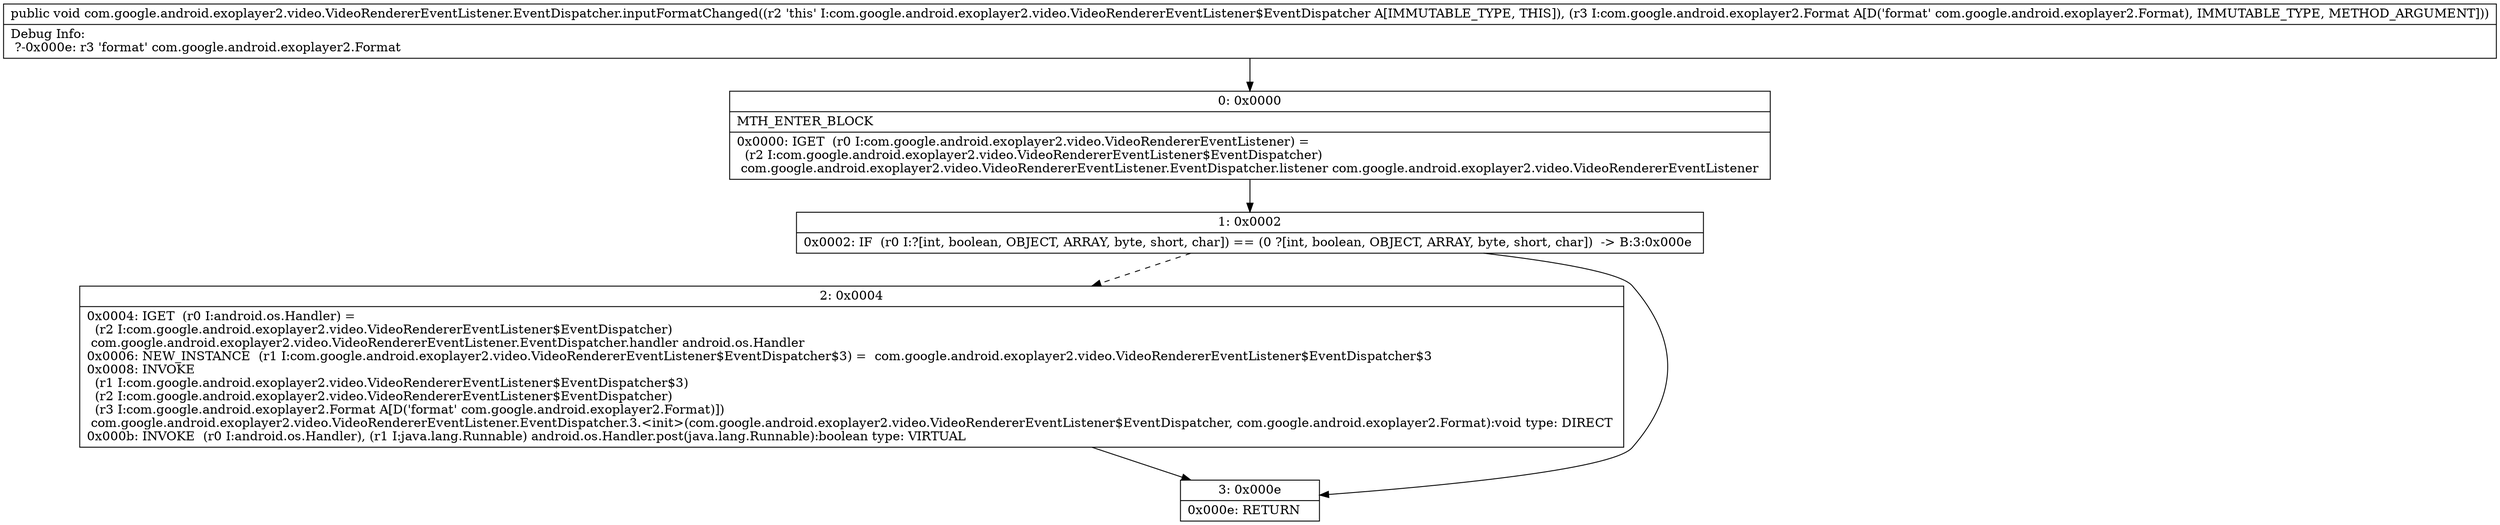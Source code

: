 digraph "CFG forcom.google.android.exoplayer2.video.VideoRendererEventListener.EventDispatcher.inputFormatChanged(Lcom\/google\/android\/exoplayer2\/Format;)V" {
Node_0 [shape=record,label="{0\:\ 0x0000|MTH_ENTER_BLOCK\l|0x0000: IGET  (r0 I:com.google.android.exoplayer2.video.VideoRendererEventListener) = \l  (r2 I:com.google.android.exoplayer2.video.VideoRendererEventListener$EventDispatcher)\l com.google.android.exoplayer2.video.VideoRendererEventListener.EventDispatcher.listener com.google.android.exoplayer2.video.VideoRendererEventListener \l}"];
Node_1 [shape=record,label="{1\:\ 0x0002|0x0002: IF  (r0 I:?[int, boolean, OBJECT, ARRAY, byte, short, char]) == (0 ?[int, boolean, OBJECT, ARRAY, byte, short, char])  \-\> B:3:0x000e \l}"];
Node_2 [shape=record,label="{2\:\ 0x0004|0x0004: IGET  (r0 I:android.os.Handler) = \l  (r2 I:com.google.android.exoplayer2.video.VideoRendererEventListener$EventDispatcher)\l com.google.android.exoplayer2.video.VideoRendererEventListener.EventDispatcher.handler android.os.Handler \l0x0006: NEW_INSTANCE  (r1 I:com.google.android.exoplayer2.video.VideoRendererEventListener$EventDispatcher$3) =  com.google.android.exoplayer2.video.VideoRendererEventListener$EventDispatcher$3 \l0x0008: INVOKE  \l  (r1 I:com.google.android.exoplayer2.video.VideoRendererEventListener$EventDispatcher$3)\l  (r2 I:com.google.android.exoplayer2.video.VideoRendererEventListener$EventDispatcher)\l  (r3 I:com.google.android.exoplayer2.Format A[D('format' com.google.android.exoplayer2.Format)])\l com.google.android.exoplayer2.video.VideoRendererEventListener.EventDispatcher.3.\<init\>(com.google.android.exoplayer2.video.VideoRendererEventListener$EventDispatcher, com.google.android.exoplayer2.Format):void type: DIRECT \l0x000b: INVOKE  (r0 I:android.os.Handler), (r1 I:java.lang.Runnable) android.os.Handler.post(java.lang.Runnable):boolean type: VIRTUAL \l}"];
Node_3 [shape=record,label="{3\:\ 0x000e|0x000e: RETURN   \l}"];
MethodNode[shape=record,label="{public void com.google.android.exoplayer2.video.VideoRendererEventListener.EventDispatcher.inputFormatChanged((r2 'this' I:com.google.android.exoplayer2.video.VideoRendererEventListener$EventDispatcher A[IMMUTABLE_TYPE, THIS]), (r3 I:com.google.android.exoplayer2.Format A[D('format' com.google.android.exoplayer2.Format), IMMUTABLE_TYPE, METHOD_ARGUMENT]))  | Debug Info:\l  ?\-0x000e: r3 'format' com.google.android.exoplayer2.Format\l}"];
MethodNode -> Node_0;
Node_0 -> Node_1;
Node_1 -> Node_2[style=dashed];
Node_1 -> Node_3;
Node_2 -> Node_3;
}

